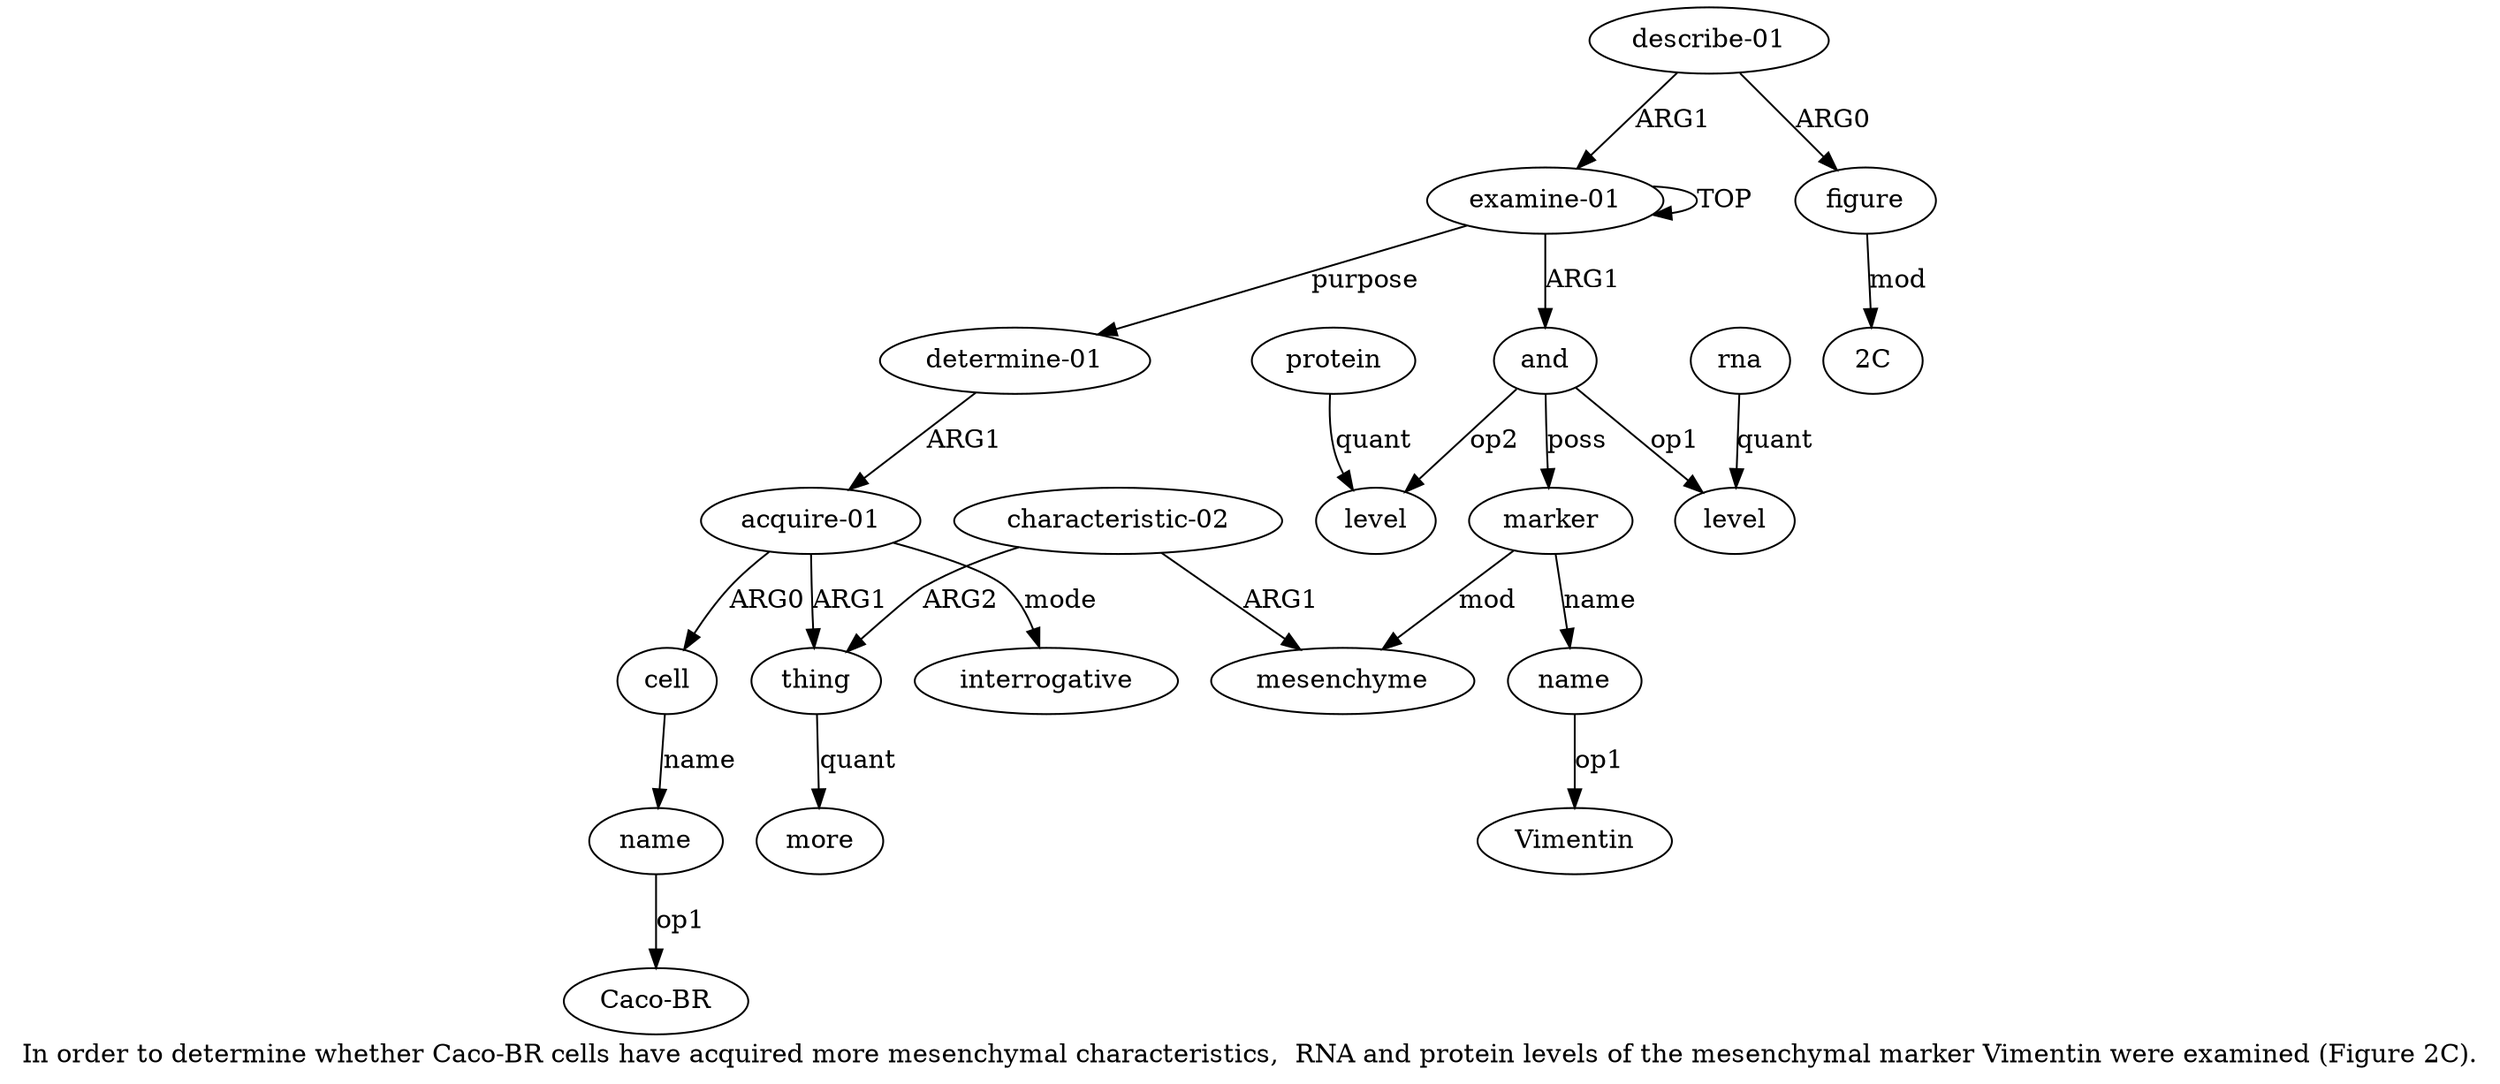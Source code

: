 digraph  {
	graph [label="In order to determine whether Caco-BR cells have acquired more mesenchymal characteristics,  RNA and protein levels of the mesenchymal \
marker Vimentin were examined (Figure 2C)."];
	node [label="\N"];
	"a12 Caco-BR"	 [color=black,
		gold_ind=-1,
		gold_label="Caco-BR",
		label="Caco-BR",
		test_ind=-1,
		test_label="Caco-BR"];
	a15	 [color=black,
		gold_ind=15,
		gold_label="characteristic-02",
		label="characteristic-02",
		test_ind=15,
		test_label="characteristic-02"];
	a13	 [color=black,
		gold_ind=13,
		gold_label=thing,
		label=thing,
		test_ind=13,
		test_label=thing];
	a15 -> a13 [key=0,
	color=black,
	gold_label=ARG2,
	label=ARG2,
	test_label=ARG2];
a8 [color=black,
	gold_ind=8,
	gold_label=mesenchyme,
	label=mesenchyme,
	test_ind=8,
	test_label=mesenchyme];
a15 -> a8 [key=0,
color=black,
gold_label=ARG1,
label=ARG1,
test_label=ARG1];
a14 [color=black,
gold_ind=14,
gold_label=more,
label=more,
test_ind=14,
test_label=more];
a17 [color=black,
gold_ind=17,
gold_label=figure,
label=figure,
test_ind=17,
test_label=figure];
"a17 2C" [color=black,
gold_ind=-1,
gold_label="2C",
label="2C",
test_ind=-1,
test_label="2C"];
a17 -> "a17 2C" [key=0,
color=black,
gold_label=mod,
label=mod,
test_label=mod];
a16 [color=black,
gold_ind=16,
gold_label="describe-01",
label="describe-01",
test_ind=16,
test_label="describe-01"];
a16 -> a17 [key=0,
color=black,
gold_label=ARG0,
label=ARG0,
test_label=ARG0];
a0 [color=black,
gold_ind=0,
gold_label="examine-01",
label="examine-01",
test_ind=0,
test_label="examine-01"];
a16 -> a0 [key=0,
color=black,
gold_label=ARG1,
label=ARG1,
test_label=ARG1];
a11 [color=black,
gold_ind=11,
gold_label=cell,
label=cell,
test_ind=11,
test_label=cell];
a12 [color=black,
gold_ind=12,
gold_label=name,
label=name,
test_ind=12,
test_label=name];
a11 -> a12 [key=0,
color=black,
gold_label=name,
label=name,
test_label=name];
a10 [color=black,
gold_ind=10,
gold_label="acquire-01",
label="acquire-01",
test_ind=10,
test_label="acquire-01"];
a10 -> a11 [key=0,
color=black,
gold_label=ARG0,
label=ARG0,
test_label=ARG0];
a10 -> a13 [key=0,
color=black,
gold_label=ARG1,
label=ARG1,
test_label=ARG1];
"a10 interrogative" [color=black,
gold_ind=-1,
gold_label=interrogative,
label=interrogative,
test_ind=-1,
test_label=interrogative];
a10 -> "a10 interrogative" [key=0,
color=black,
gold_label=mode,
label=mode,
test_label=mode];
a13 -> a14 [key=0,
color=black,
gold_label=quant,
label=quant,
test_label=quant];
a12 -> "a12 Caco-BR" [key=0,
color=black,
gold_label=op1,
label=op1,
test_label=op1];
a1 [color=black,
gold_ind=1,
gold_label=and,
label=and,
test_ind=1,
test_label=and];
a2 [color=black,
gold_ind=2,
gold_label=level,
label=level,
test_ind=2,
test_label=level];
a1 -> a2 [key=0,
color=black,
gold_label=op1,
label=op1,
test_label=op1];
a4 [color=black,
gold_ind=4,
gold_label=level,
label=level,
test_ind=4,
test_label=level];
a1 -> a4 [key=0,
color=black,
gold_label=op2,
label=op2,
test_label=op2];
a6 [color=black,
gold_ind=6,
gold_label=marker,
label=marker,
test_ind=6,
test_label=marker];
a1 -> a6 [key=0,
color=black,
gold_label=poss,
label=poss,
test_label=poss];
a0 -> a1 [key=0,
color=black,
gold_label=ARG1,
label=ARG1,
test_label=ARG1];
a0 -> a0 [key=0,
color=black,
gold_label=TOP,
label=TOP,
test_label=TOP];
a9 [color=black,
gold_ind=9,
gold_label="determine-01",
label="determine-01",
test_ind=9,
test_label="determine-01"];
a0 -> a9 [key=0,
color=black,
gold_label=purpose,
label=purpose,
test_label=purpose];
a3 [color=black,
gold_ind=3,
gold_label=rna,
label=rna,
test_ind=3,
test_label=rna];
a3 -> a2 [key=0,
color=black,
gold_label=quant,
label=quant,
test_label=quant];
a5 [color=black,
gold_ind=5,
gold_label=protein,
label=protein,
test_ind=5,
test_label=protein];
a5 -> a4 [key=0,
color=black,
gold_label=quant,
label=quant,
test_label=quant];
a7 [color=black,
gold_ind=7,
gold_label=name,
label=name,
test_ind=7,
test_label=name];
"a7 Vimentin" [color=black,
gold_ind=-1,
gold_label=Vimentin,
label=Vimentin,
test_ind=-1,
test_label=Vimentin];
a7 -> "a7 Vimentin" [key=0,
color=black,
gold_label=op1,
label=op1,
test_label=op1];
a6 -> a7 [key=0,
color=black,
gold_label=name,
label=name,
test_label=name];
a6 -> a8 [key=0,
color=black,
gold_label=mod,
label=mod,
test_label=mod];
a9 -> a10 [key=0,
color=black,
gold_label=ARG1,
label=ARG1,
test_label=ARG1];
}

